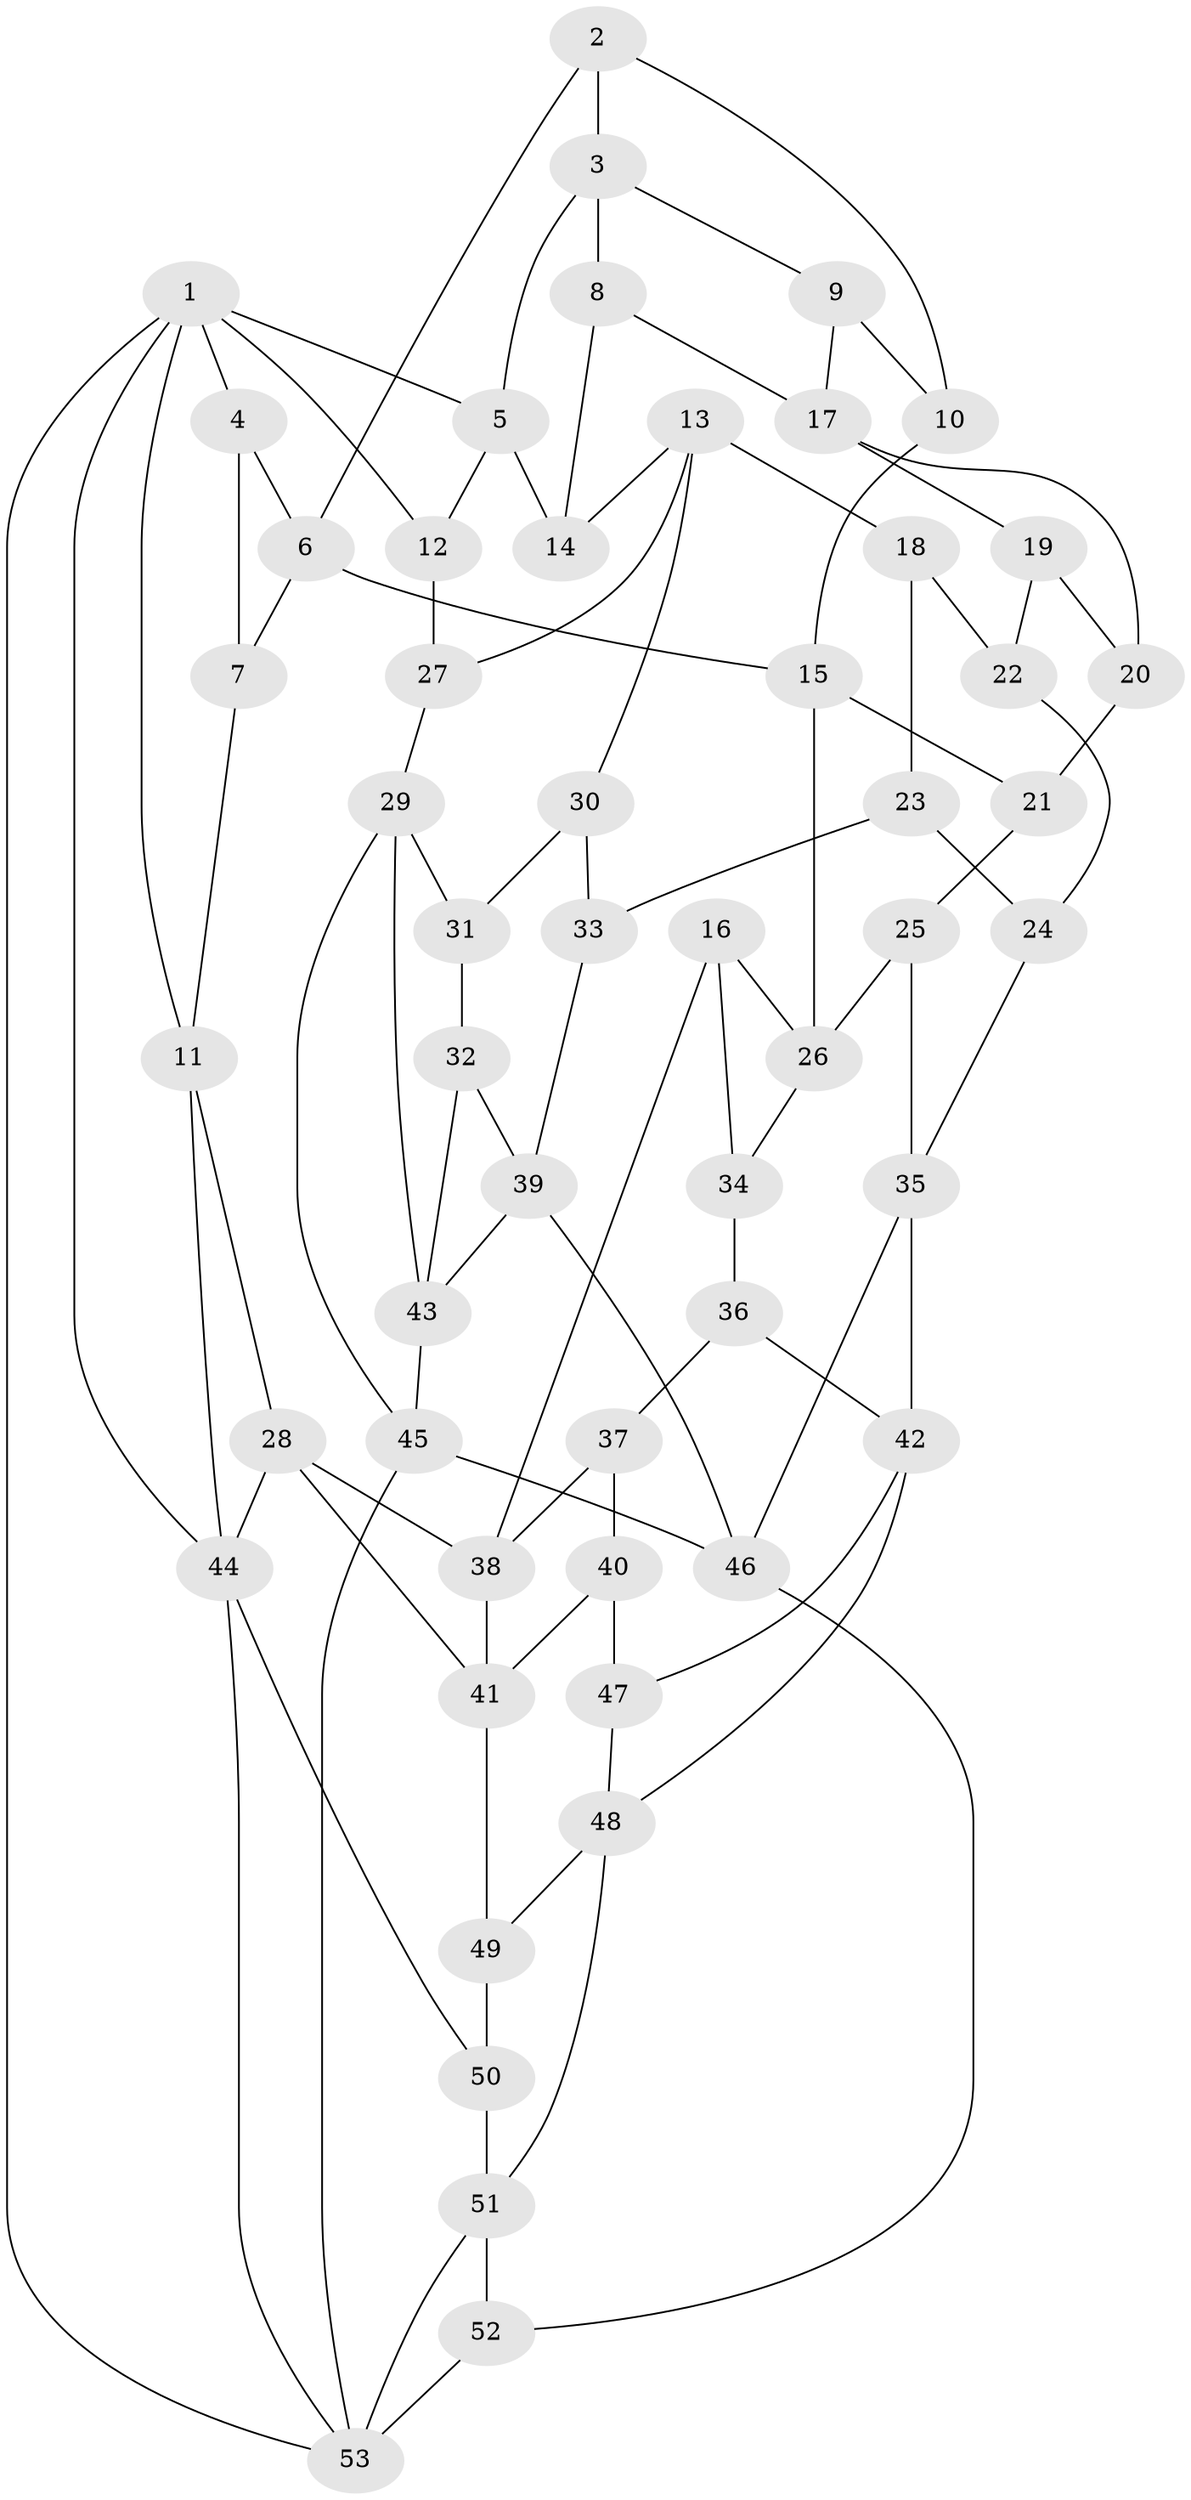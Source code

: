 // original degree distribution, {3: 0.01904761904761905, 4: 0.26666666666666666, 6: 0.23809523809523808, 5: 0.47619047619047616}
// Generated by graph-tools (version 1.1) at 2025/03/03/09/25 03:03:25]
// undirected, 53 vertices, 93 edges
graph export_dot {
graph [start="1"]
  node [color=gray90,style=filled];
  1;
  2;
  3;
  4;
  5;
  6;
  7;
  8;
  9;
  10;
  11;
  12;
  13;
  14;
  15;
  16;
  17;
  18;
  19;
  20;
  21;
  22;
  23;
  24;
  25;
  26;
  27;
  28;
  29;
  30;
  31;
  32;
  33;
  34;
  35;
  36;
  37;
  38;
  39;
  40;
  41;
  42;
  43;
  44;
  45;
  46;
  47;
  48;
  49;
  50;
  51;
  52;
  53;
  1 -- 4 [weight=1.0];
  1 -- 5 [weight=1.0];
  1 -- 11 [weight=1.0];
  1 -- 12 [weight=1.0];
  1 -- 44 [weight=1.0];
  1 -- 53 [weight=1.0];
  2 -- 3 [weight=1.0];
  2 -- 6 [weight=1.0];
  2 -- 10 [weight=1.0];
  3 -- 5 [weight=1.0];
  3 -- 8 [weight=1.0];
  3 -- 9 [weight=1.0];
  4 -- 6 [weight=1.0];
  4 -- 7 [weight=1.0];
  5 -- 12 [weight=1.0];
  5 -- 14 [weight=1.0];
  6 -- 7 [weight=1.0];
  6 -- 15 [weight=1.0];
  7 -- 11 [weight=1.0];
  8 -- 14 [weight=2.0];
  8 -- 17 [weight=1.0];
  9 -- 10 [weight=2.0];
  9 -- 17 [weight=1.0];
  10 -- 15 [weight=1.0];
  11 -- 28 [weight=1.0];
  11 -- 44 [weight=1.0];
  12 -- 27 [weight=2.0];
  13 -- 14 [weight=1.0];
  13 -- 18 [weight=1.0];
  13 -- 27 [weight=1.0];
  13 -- 30 [weight=1.0];
  15 -- 21 [weight=1.0];
  15 -- 26 [weight=1.0];
  16 -- 26 [weight=1.0];
  16 -- 34 [weight=1.0];
  16 -- 38 [weight=1.0];
  17 -- 19 [weight=1.0];
  17 -- 20 [weight=1.0];
  18 -- 22 [weight=1.0];
  18 -- 23 [weight=1.0];
  19 -- 20 [weight=1.0];
  19 -- 22 [weight=2.0];
  20 -- 21 [weight=2.0];
  21 -- 25 [weight=1.0];
  22 -- 24 [weight=1.0];
  23 -- 24 [weight=1.0];
  23 -- 33 [weight=2.0];
  24 -- 35 [weight=1.0];
  25 -- 26 [weight=1.0];
  25 -- 35 [weight=1.0];
  26 -- 34 [weight=1.0];
  27 -- 29 [weight=1.0];
  28 -- 38 [weight=1.0];
  28 -- 41 [weight=1.0];
  28 -- 44 [weight=1.0];
  29 -- 31 [weight=1.0];
  29 -- 43 [weight=1.0];
  29 -- 45 [weight=1.0];
  30 -- 31 [weight=2.0];
  30 -- 33 [weight=1.0];
  31 -- 32 [weight=1.0];
  32 -- 39 [weight=1.0];
  32 -- 43 [weight=1.0];
  33 -- 39 [weight=1.0];
  34 -- 36 [weight=2.0];
  35 -- 42 [weight=1.0];
  35 -- 46 [weight=1.0];
  36 -- 37 [weight=1.0];
  36 -- 42 [weight=1.0];
  37 -- 38 [weight=1.0];
  37 -- 40 [weight=1.0];
  38 -- 41 [weight=1.0];
  39 -- 43 [weight=1.0];
  39 -- 46 [weight=1.0];
  40 -- 41 [weight=1.0];
  40 -- 47 [weight=2.0];
  41 -- 49 [weight=1.0];
  42 -- 47 [weight=1.0];
  42 -- 48 [weight=1.0];
  43 -- 45 [weight=1.0];
  44 -- 50 [weight=1.0];
  44 -- 53 [weight=1.0];
  45 -- 46 [weight=1.0];
  45 -- 53 [weight=1.0];
  46 -- 52 [weight=1.0];
  47 -- 48 [weight=1.0];
  48 -- 49 [weight=1.0];
  48 -- 51 [weight=1.0];
  49 -- 50 [weight=2.0];
  50 -- 51 [weight=1.0];
  51 -- 52 [weight=1.0];
  51 -- 53 [weight=1.0];
  52 -- 53 [weight=2.0];
}
